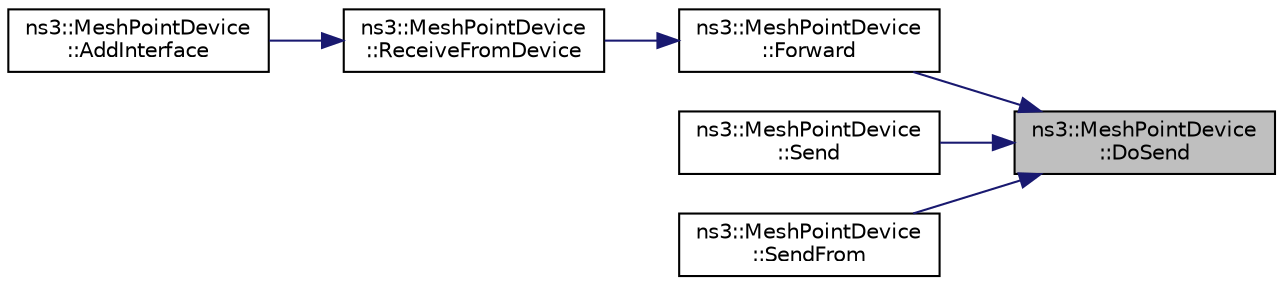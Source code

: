 digraph "ns3::MeshPointDevice::DoSend"
{
 // LATEX_PDF_SIZE
  edge [fontname="Helvetica",fontsize="10",labelfontname="Helvetica",labelfontsize="10"];
  node [fontname="Helvetica",fontsize="10",shape=record];
  rankdir="RL";
  Node1 [label="ns3::MeshPointDevice\l::DoSend",height=0.2,width=0.4,color="black", fillcolor="grey75", style="filled", fontcolor="black",tooltip="Response callback for L2 routing protocol."];
  Node1 -> Node2 [dir="back",color="midnightblue",fontsize="10",style="solid",fontname="Helvetica"];
  Node2 [label="ns3::MeshPointDevice\l::Forward",height=0.2,width=0.4,color="black", fillcolor="white", style="filled",URL="$classns3_1_1_mesh_point_device.html#a8c13c74a516103913d7e852159e47d7d",tooltip="Forward packet down to interfaces."];
  Node2 -> Node3 [dir="back",color="midnightblue",fontsize="10",style="solid",fontname="Helvetica"];
  Node3 [label="ns3::MeshPointDevice\l::ReceiveFromDevice",height=0.2,width=0.4,color="black", fillcolor="white", style="filled",URL="$classns3_1_1_mesh_point_device.html#a4d34699068f61ebcbb610c650b28af6b",tooltip="Receive packet from interface."];
  Node3 -> Node4 [dir="back",color="midnightblue",fontsize="10",style="solid",fontname="Helvetica"];
  Node4 [label="ns3::MeshPointDevice\l::AddInterface",height=0.2,width=0.4,color="black", fillcolor="white", style="filled",URL="$classns3_1_1_mesh_point_device.html#a0001ebec0a10fc9cf05dd6da958a7e98",tooltip="Attach new interface to the station."];
  Node1 -> Node5 [dir="back",color="midnightblue",fontsize="10",style="solid",fontname="Helvetica"];
  Node5 [label="ns3::MeshPointDevice\l::Send",height=0.2,width=0.4,color="black", fillcolor="white", style="filled",URL="$classns3_1_1_mesh_point_device.html#aecb87304750f0d4e639907326e6681f0",tooltip="Register routing protocol to be used. Protocol must be already installed on this mesh point."];
  Node1 -> Node6 [dir="back",color="midnightblue",fontsize="10",style="solid",fontname="Helvetica"];
  Node6 [label="ns3::MeshPointDevice\l::SendFrom",height=0.2,width=0.4,color="black", fillcolor="white", style="filled",URL="$classns3_1_1_mesh_point_device.html#ac82744797c666f7f55edbcfd8dcf27fb",tooltip="Register routing protocol to be used. Protocol must be already installed on this mesh point."];
}
